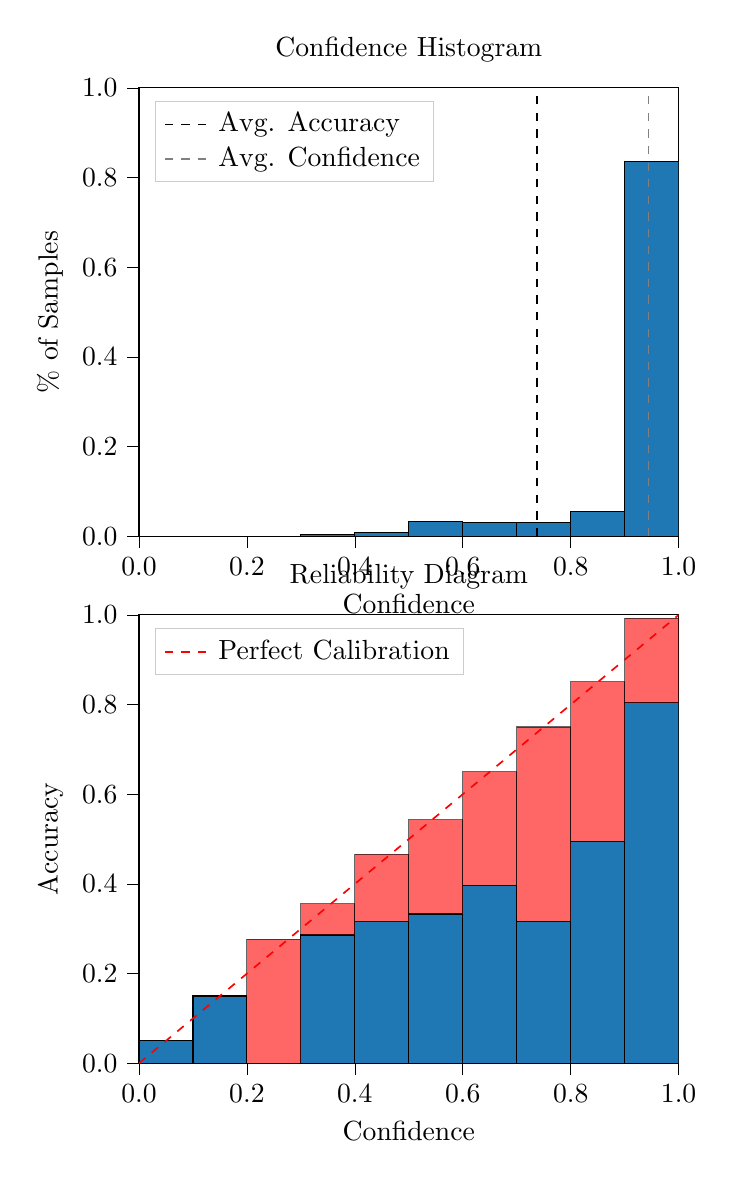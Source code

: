% This file was created by tikzplotlib v0.9.8.
\begin{tikzpicture}

\definecolor{color0}{rgb}{0.122,0.467,0.706}

\begin{groupplot}[group style={group size=1 by 2}]
\nextgroupplot[
legend cell align={left},
legend style={
  fill opacity=0.8,
  draw opacity=1,
  text opacity=1,
  at={(0.03,0.97)},
  anchor=north west,
  draw=white!80!black
},
tick align=outside,
tick pos=left,
title={Confidence Histogram},
x grid style={white!69.02!black},
xlabel={Confidence},
xmin=0, xmax=1,
xtick style={color=black},
xtick={0,0.2,0.4,0.6,0.8,1},
xticklabels={0.0,0.2,0.4,0.6,0.8,1.0},
y grid style={white!69.02!black},
ylabel={\% of Samples},
ymin=0, ymax=1,
ytick style={color=black},
ytick={0,0.2,0.4,0.6,0.8,1},
yticklabels={0.0,0.2,0.4,0.6,0.8,1.0}
]
\draw[draw=black,fill=color0] (axis cs:-6.939e-18,0) rectangle (axis cs:0.1,0);
\draw[draw=black,fill=color0] (axis cs:0.1,0) rectangle (axis cs:0.2,0);
\draw[draw=black,fill=color0] (axis cs:0.2,0) rectangle (axis cs:0.3,0.0);
\draw[draw=black,fill=color0] (axis cs:0.3,0) rectangle (axis cs:0.4,0.003);
\draw[draw=black,fill=color0] (axis cs:0.4,0) rectangle (axis cs:0.5,0.009);
\draw[draw=black,fill=color0] (axis cs:0.5,0) rectangle (axis cs:0.6,0.033);
\draw[draw=black,fill=color0] (axis cs:0.6,0) rectangle (axis cs:0.7,0.031);
\draw[draw=black,fill=color0] (axis cs:0.7,0) rectangle (axis cs:0.8,0.031);
\draw[draw=black,fill=color0] (axis cs:0.8,0) rectangle (axis cs:0.9,0.055);
\draw[draw=black,fill=color0] (axis cs:0.9,0) rectangle (axis cs:1,0.835);
\addplot [semithick, black, dashed]
table {%
0.737 0
0.737 1
};
\addlegendentry{Avg. Accuracy}
\addplot [semithick, white!50.196!black, dashed]
table {%
0.944 0
0.944 1
};
\addlegendentry{Avg. Confidence}

\nextgroupplot[
legend cell align={left},
legend style={
  fill opacity=0.8,
  draw opacity=1,
  text opacity=1,
  at={(0.03,0.97)},
  anchor=north west,
  draw=white!80!black
},
tick align=outside,
tick pos=left,
title={Reliability Diagram},
x grid style={white!69.02!black},
xlabel={Confidence},
xmin=0, xmax=1,
xtick style={color=black},
xtick={0,0.2,0.4,0.6,0.8,1},
xticklabels={0.0,0.2,0.4,0.6,0.8,1.0},
y grid style={white!69.02!black},
ylabel={Accuracy},
ymin=0, ymax=1,
ytick style={color=black},
ytick={0,0.2,0.4,0.6,0.8,1},
yticklabels={0.0,0.2,0.4,0.6,0.8,1.0}
]
\draw[draw=black,fill=color0] (axis cs:-6.939e-18,0) rectangle (axis cs:0.1,0.05);
\draw[draw=black,fill=color0] (axis cs:0.1,0) rectangle (axis cs:0.2,0.15);
\draw[draw=black,fill=color0] (axis cs:0.2,0) rectangle (axis cs:0.3,0);
\draw[draw=black,fill=color0] (axis cs:0.3,0) rectangle (axis cs:0.4,0.286);
\draw[draw=black,fill=color0] (axis cs:0.4,0) rectangle (axis cs:0.5,0.316);
\draw[draw=black,fill=color0] (axis cs:0.5,0) rectangle (axis cs:0.6,0.333);
\draw[draw=black,fill=color0] (axis cs:0.6,0) rectangle (axis cs:0.7,0.397);
\draw[draw=black,fill=color0] (axis cs:0.7,0) rectangle (axis cs:0.8,0.317);
\draw[draw=black,fill=color0] (axis cs:0.8,0) rectangle (axis cs:0.9,0.495);
\draw[draw=black,fill=color0] (axis cs:0.9,0) rectangle (axis cs:1,0.804);
\draw[draw=black,fill=red,opacity=0.6] (axis cs:-6.939e-18,0.05) rectangle (axis cs:0.1,0.05);
\draw[draw=black,fill=red,opacity=0.6] (axis cs:0.1,0.15) rectangle (axis cs:0.2,0.15);
\draw[draw=black,fill=red,opacity=0.6] (axis cs:0.2,0) rectangle (axis cs:0.3,0.277);
\draw[draw=black,fill=red,opacity=0.6] (axis cs:0.3,0.286) rectangle (axis cs:0.4,0.356);
\draw[draw=black,fill=red,opacity=0.6] (axis cs:0.4,0.316) rectangle (axis cs:0.5,0.466);
\draw[draw=black,fill=red,opacity=0.6] (axis cs:0.5,0.333) rectangle (axis cs:0.6,0.543);
\draw[draw=black,fill=red,opacity=0.6] (axis cs:0.6,0.397) rectangle (axis cs:0.7,0.65);
\draw[draw=black,fill=red,opacity=0.6] (axis cs:0.7,0.317) rectangle (axis cs:0.8,0.75);
\draw[draw=black,fill=red,opacity=0.6] (axis cs:0.8,0.495) rectangle (axis cs:0.9,0.851);
\draw[draw=black,fill=red,opacity=0.6] (axis cs:0.9,0.804) rectangle (axis cs:1,0.993);
\addplot [semithick, red, dashed]
table {%
0 0
1 1
};
\addlegendentry{Perfect Calibration}
\end{groupplot}

\end{tikzpicture}
